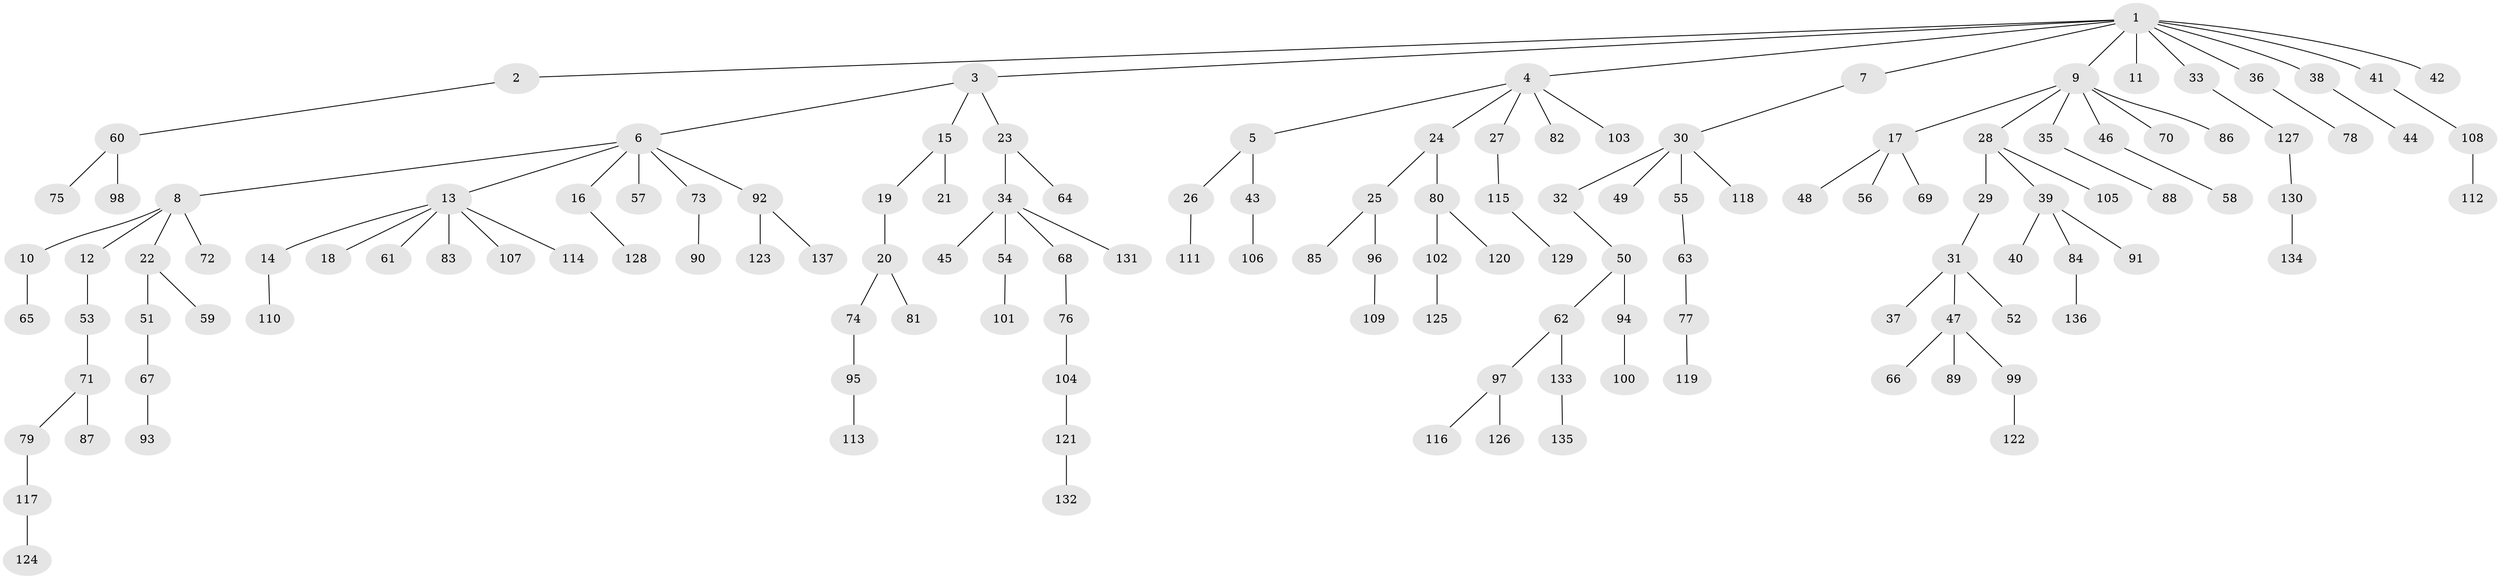 // coarse degree distribution, {11: 0.010526315789473684, 4: 0.042105263157894736, 6: 0.010526315789473684, 3: 0.07368421052631578, 7: 0.031578947368421054, 2: 0.18947368421052632, 5: 0.042105263157894736, 1: 0.6}
// Generated by graph-tools (version 1.1) at 2025/19/03/04/25 18:19:21]
// undirected, 137 vertices, 136 edges
graph export_dot {
graph [start="1"]
  node [color=gray90,style=filled];
  1;
  2;
  3;
  4;
  5;
  6;
  7;
  8;
  9;
  10;
  11;
  12;
  13;
  14;
  15;
  16;
  17;
  18;
  19;
  20;
  21;
  22;
  23;
  24;
  25;
  26;
  27;
  28;
  29;
  30;
  31;
  32;
  33;
  34;
  35;
  36;
  37;
  38;
  39;
  40;
  41;
  42;
  43;
  44;
  45;
  46;
  47;
  48;
  49;
  50;
  51;
  52;
  53;
  54;
  55;
  56;
  57;
  58;
  59;
  60;
  61;
  62;
  63;
  64;
  65;
  66;
  67;
  68;
  69;
  70;
  71;
  72;
  73;
  74;
  75;
  76;
  77;
  78;
  79;
  80;
  81;
  82;
  83;
  84;
  85;
  86;
  87;
  88;
  89;
  90;
  91;
  92;
  93;
  94;
  95;
  96;
  97;
  98;
  99;
  100;
  101;
  102;
  103;
  104;
  105;
  106;
  107;
  108;
  109;
  110;
  111;
  112;
  113;
  114;
  115;
  116;
  117;
  118;
  119;
  120;
  121;
  122;
  123;
  124;
  125;
  126;
  127;
  128;
  129;
  130;
  131;
  132;
  133;
  134;
  135;
  136;
  137;
  1 -- 2;
  1 -- 3;
  1 -- 4;
  1 -- 7;
  1 -- 9;
  1 -- 11;
  1 -- 33;
  1 -- 36;
  1 -- 38;
  1 -- 41;
  1 -- 42;
  2 -- 60;
  3 -- 6;
  3 -- 15;
  3 -- 23;
  4 -- 5;
  4 -- 24;
  4 -- 27;
  4 -- 82;
  4 -- 103;
  5 -- 26;
  5 -- 43;
  6 -- 8;
  6 -- 13;
  6 -- 16;
  6 -- 57;
  6 -- 73;
  6 -- 92;
  7 -- 30;
  8 -- 10;
  8 -- 12;
  8 -- 22;
  8 -- 72;
  9 -- 17;
  9 -- 28;
  9 -- 35;
  9 -- 46;
  9 -- 70;
  9 -- 86;
  10 -- 65;
  12 -- 53;
  13 -- 14;
  13 -- 18;
  13 -- 61;
  13 -- 83;
  13 -- 107;
  13 -- 114;
  14 -- 110;
  15 -- 19;
  15 -- 21;
  16 -- 128;
  17 -- 48;
  17 -- 56;
  17 -- 69;
  19 -- 20;
  20 -- 74;
  20 -- 81;
  22 -- 51;
  22 -- 59;
  23 -- 34;
  23 -- 64;
  24 -- 25;
  24 -- 80;
  25 -- 85;
  25 -- 96;
  26 -- 111;
  27 -- 115;
  28 -- 29;
  28 -- 39;
  28 -- 105;
  29 -- 31;
  30 -- 32;
  30 -- 49;
  30 -- 55;
  30 -- 118;
  31 -- 37;
  31 -- 47;
  31 -- 52;
  32 -- 50;
  33 -- 127;
  34 -- 45;
  34 -- 54;
  34 -- 68;
  34 -- 131;
  35 -- 88;
  36 -- 78;
  38 -- 44;
  39 -- 40;
  39 -- 84;
  39 -- 91;
  41 -- 108;
  43 -- 106;
  46 -- 58;
  47 -- 66;
  47 -- 89;
  47 -- 99;
  50 -- 62;
  50 -- 94;
  51 -- 67;
  53 -- 71;
  54 -- 101;
  55 -- 63;
  60 -- 75;
  60 -- 98;
  62 -- 97;
  62 -- 133;
  63 -- 77;
  67 -- 93;
  68 -- 76;
  71 -- 79;
  71 -- 87;
  73 -- 90;
  74 -- 95;
  76 -- 104;
  77 -- 119;
  79 -- 117;
  80 -- 102;
  80 -- 120;
  84 -- 136;
  92 -- 123;
  92 -- 137;
  94 -- 100;
  95 -- 113;
  96 -- 109;
  97 -- 116;
  97 -- 126;
  99 -- 122;
  102 -- 125;
  104 -- 121;
  108 -- 112;
  115 -- 129;
  117 -- 124;
  121 -- 132;
  127 -- 130;
  130 -- 134;
  133 -- 135;
}
